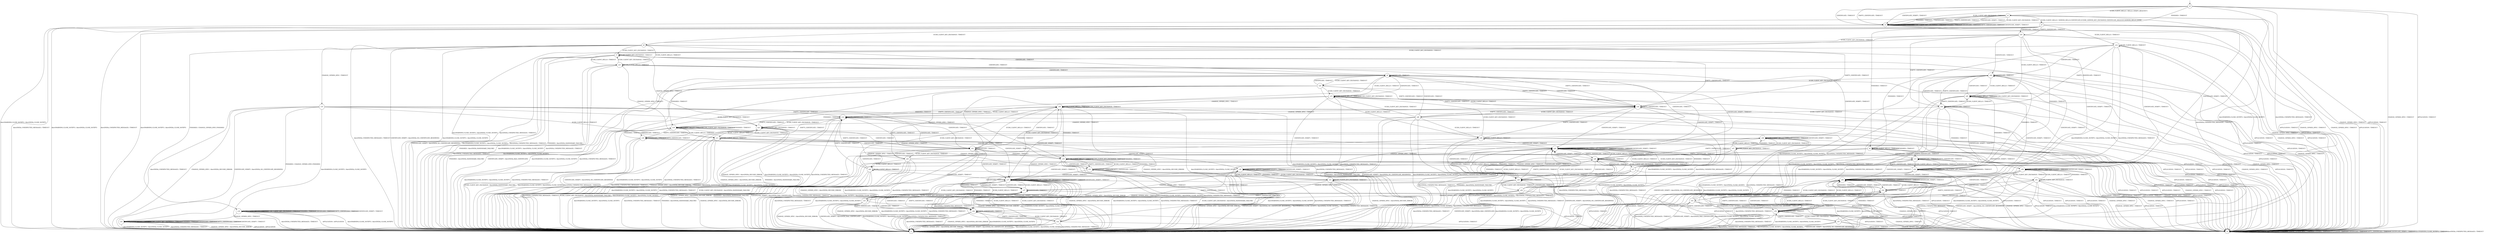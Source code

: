 digraph g {

	s0 [shape="circle" label="s0"];
	s1 [shape="circle" label="s1"];
	s2 [shape="circle" label="s2"];
	s3 [shape="circle" label="s3"];
	s4 [shape="circle" label="s4"];
	s5 [shape="circle" label="s5"];
	s6 [shape="circle" label="s6"];
	s7 [shape="circle" label="s7"];
	s8 [shape="circle" label="s8"];
	s9 [shape="circle" label="s9"];
	s10 [shape="circle" label="s10"];
	s11 [shape="circle" label="s11"];
	s12 [shape="circle" label="s12"];
	s13 [shape="circle" label="s13"];
	s14 [shape="circle" label="s14"];
	s15 [shape="circle" label="s15"];
	s16 [shape="circle" label="s16"];
	s17 [shape="circle" label="s17"];
	s18 [shape="circle" label="s18"];
	s19 [shape="circle" label="s19"];
	s20 [shape="circle" label="s20"];
	s21 [shape="circle" label="s21"];
	s22 [shape="circle" label="s22"];
	s23 [shape="circle" label="s23"];
	s24 [shape="circle" label="s24"];
	s25 [shape="circle" label="s25"];
	s26 [shape="circle" label="s26"];
	s27 [shape="circle" label="s27"];
	s28 [shape="circle" label="s28"];
	s29 [shape="circle" label="s29"];
	s30 [shape="circle" label="s30"];
	s31 [shape="circle" label="s31"];
	s32 [shape="circle" label="s32"];
	s33 [shape="circle" label="s33"];
	s34 [shape="circle" label="s34"];
	s35 [shape="circle" label="s35"];
	s36 [shape="circle" label="s36"];
	s37 [shape="circle" label="s37"];
	s38 [shape="circle" label="s38"];
	s39 [shape="circle" label="s39"];
	s40 [shape="circle" label="s40"];
	s41 [shape="circle" label="s41"];
	s42 [shape="circle" label="s42"];
	s43 [shape="circle" label="s43"];
	s44 [shape="circle" label="s44"];
	s45 [shape="circle" label="s45"];
	s46 [shape="circle" label="s46"];
	s47 [shape="circle" label="s47"];
	s48 [shape="circle" label="s48"];
	s49 [shape="circle" label="s49"];
	s50 [shape="circle" label="s50"];
	s51 [shape="circle" label="s51"];
	s52 [shape="circle" label="s52"];
	s53 [shape="circle" label="s53"];
	s54 [shape="circle" label="s54"];
	s55 [shape="circle" label="s55"];
	s56 [shape="circle" label="s56"];
	s57 [shape="circle" label="s57"];
	s0 -> s2 [label="ECDH_CLIENT_HELLO / HELLO_VERIFY_REQUEST+"];
	s0 -> s3 [label="ECDH_CLIENT_KEY_EXCHANGE / TIMEOUT"];
	s0 -> s4 [label="CHANGE_CIPHER_SPEC / TIMEOUT"];
	s0 -> s3 [label="FINISHED / TIMEOUT"];
	s0 -> s4 [label="APPLICATION / TIMEOUT"];
	s0 -> s3 [label="CERTIFICATE / TIMEOUT"];
	s0 -> s3 [label="EMPTY_CERTIFICATE / TIMEOUT"];
	s0 -> s3 [label="CERTIFICATE_VERIFY / TIMEOUT"];
	s0 -> s1 [label="Alert(WARNING,CLOSE_NOTIFY) / Alert(FATAL,CLOSE_NOTIFY)"];
	s0 -> s1 [label="Alert(FATAL,UNEXPECTED_MESSAGE) / TIMEOUT"];
	s1 -> s1 [label="ECDH_CLIENT_HELLO / SOCKET_CLOSED"];
	s1 -> s1 [label="ECDH_CLIENT_KEY_EXCHANGE / SOCKET_CLOSED"];
	s1 -> s1 [label="CHANGE_CIPHER_SPEC / SOCKET_CLOSED"];
	s1 -> s1 [label="FINISHED / SOCKET_CLOSED"];
	s1 -> s1 [label="APPLICATION / SOCKET_CLOSED"];
	s1 -> s1 [label="CERTIFICATE / SOCKET_CLOSED"];
	s1 -> s1 [label="EMPTY_CERTIFICATE / SOCKET_CLOSED"];
	s1 -> s1 [label="CERTIFICATE_VERIFY / SOCKET_CLOSED"];
	s1 -> s1 [label="Alert(WARNING,CLOSE_NOTIFY) / SOCKET_CLOSED"];
	s1 -> s1 [label="Alert(FATAL,UNEXPECTED_MESSAGE) / SOCKET_CLOSED"];
	s2 -> s5 [label="ECDH_CLIENT_HELLO / SERVER_HELLO,CERTIFICATE,ECDHE_SERVER_KEY_EXCHANGE,CERTIFICATE_REQUEST,SERVER_HELLO_DONE"];
	s2 -> s3 [label="ECDH_CLIENT_KEY_EXCHANGE / TIMEOUT"];
	s2 -> s4 [label="CHANGE_CIPHER_SPEC / TIMEOUT"];
	s2 -> s3 [label="FINISHED / TIMEOUT"];
	s2 -> s4 [label="APPLICATION / TIMEOUT"];
	s2 -> s3 [label="CERTIFICATE / TIMEOUT"];
	s2 -> s3 [label="EMPTY_CERTIFICATE / TIMEOUT"];
	s2 -> s3 [label="CERTIFICATE_VERIFY / TIMEOUT"];
	s2 -> s1 [label="Alert(WARNING,CLOSE_NOTIFY) / Alert(FATAL,CLOSE_NOTIFY)"];
	s2 -> s1 [label="Alert(FATAL,UNEXPECTED_MESSAGE) / TIMEOUT"];
	s3 -> s3 [label="ECDH_CLIENT_HELLO / TIMEOUT"];
	s3 -> s3 [label="ECDH_CLIENT_KEY_EXCHANGE / TIMEOUT"];
	s3 -> s4 [label="CHANGE_CIPHER_SPEC / TIMEOUT"];
	s3 -> s3 [label="FINISHED / TIMEOUT"];
	s3 -> s4 [label="APPLICATION / TIMEOUT"];
	s3 -> s3 [label="CERTIFICATE / TIMEOUT"];
	s3 -> s3 [label="EMPTY_CERTIFICATE / TIMEOUT"];
	s3 -> s3 [label="CERTIFICATE_VERIFY / TIMEOUT"];
	s3 -> s1 [label="Alert(WARNING,CLOSE_NOTIFY) / Alert(FATAL,CLOSE_NOTIFY)"];
	s3 -> s1 [label="Alert(FATAL,UNEXPECTED_MESSAGE) / TIMEOUT"];
	s4 -> s4 [label="ECDH_CLIENT_HELLO / TIMEOUT"];
	s4 -> s4 [label="ECDH_CLIENT_KEY_EXCHANGE / TIMEOUT"];
	s4 -> s4 [label="CHANGE_CIPHER_SPEC / TIMEOUT"];
	s4 -> s4 [label="FINISHED / TIMEOUT"];
	s4 -> s4 [label="APPLICATION / TIMEOUT"];
	s4 -> s4 [label="CERTIFICATE / TIMEOUT"];
	s4 -> s4 [label="EMPTY_CERTIFICATE / TIMEOUT"];
	s4 -> s4 [label="CERTIFICATE_VERIFY / TIMEOUT"];
	s4 -> s4 [label="Alert(WARNING,CLOSE_NOTIFY) / TIMEOUT"];
	s4 -> s4 [label="Alert(FATAL,UNEXPECTED_MESSAGE) / TIMEOUT"];
	s5 -> s14 [label="ECDH_CLIENT_HELLO / TIMEOUT"];
	s5 -> s6 [label="ECDH_CLIENT_KEY_EXCHANGE / TIMEOUT"];
	s5 -> s4 [label="CHANGE_CIPHER_SPEC / TIMEOUT"];
	s5 -> s8 [label="FINISHED / TIMEOUT"];
	s5 -> s4 [label="APPLICATION / TIMEOUT"];
	s5 -> s55 [label="CERTIFICATE / TIMEOUT"];
	s5 -> s55 [label="EMPTY_CERTIFICATE / TIMEOUT"];
	s5 -> s50 [label="CERTIFICATE_VERIFY / TIMEOUT"];
	s5 -> s1 [label="Alert(WARNING,CLOSE_NOTIFY) / Alert(FATAL,CLOSE_NOTIFY)"];
	s5 -> s1 [label="Alert(FATAL,UNEXPECTED_MESSAGE) / TIMEOUT"];
	s6 -> s23 [label="ECDH_CLIENT_HELLO / TIMEOUT"];
	s6 -> s7 [label="ECDH_CLIENT_KEY_EXCHANGE / TIMEOUT"];
	s6 -> s10 [label="CHANGE_CIPHER_SPEC / TIMEOUT"];
	s6 -> s18 [label="FINISHED / CHANGE_CIPHER_SPEC,FINISHED"];
	s6 -> s4 [label="APPLICATION / TIMEOUT"];
	s6 -> s9 [label="CERTIFICATE / TIMEOUT"];
	s6 -> s34 [label="EMPTY_CERTIFICATE / TIMEOUT"];
	s6 -> s1 [label="CERTIFICATE_VERIFY / Alert(FATAL,NO_CERTIFICATE_RESERVED)"];
	s6 -> s1 [label="Alert(WARNING,CLOSE_NOTIFY) / Alert(FATAL,CLOSE_NOTIFY)"];
	s6 -> s1 [label="Alert(FATAL,UNEXPECTED_MESSAGE) / TIMEOUT"];
	s7 -> s23 [label="ECDH_CLIENT_HELLO / TIMEOUT"];
	s7 -> s7 [label="ECDH_CLIENT_KEY_EXCHANGE / TIMEOUT"];
	s7 -> s21 [label="CHANGE_CIPHER_SPEC / TIMEOUT"];
	s7 -> s1 [label="FINISHED / Alert(FATAL,HANDSHAKE_FAILURE)"];
	s7 -> s4 [label="APPLICATION / TIMEOUT"];
	s7 -> s9 [label="CERTIFICATE / TIMEOUT"];
	s7 -> s34 [label="EMPTY_CERTIFICATE / TIMEOUT"];
	s7 -> s1 [label="CERTIFICATE_VERIFY / Alert(FATAL,NO_CERTIFICATE_RESERVED)"];
	s7 -> s1 [label="Alert(WARNING,CLOSE_NOTIFY) / Alert(FATAL,CLOSE_NOTIFY)"];
	s7 -> s1 [label="Alert(FATAL,UNEXPECTED_MESSAGE) / TIMEOUT"];
	s8 -> s8 [label="ECDH_CLIENT_HELLO / TIMEOUT"];
	s8 -> s1 [label="ECDH_CLIENT_KEY_EXCHANGE / Alert(FATAL,HANDSHAKE_FAILURE)"];
	s8 -> s4 [label="CHANGE_CIPHER_SPEC / TIMEOUT"];
	s8 -> s8 [label="FINISHED / TIMEOUT"];
	s8 -> s4 [label="APPLICATION / TIMEOUT"];
	s8 -> s13 [label="CERTIFICATE / TIMEOUT"];
	s8 -> s13 [label="EMPTY_CERTIFICATE / TIMEOUT"];
	s8 -> s50 [label="CERTIFICATE_VERIFY / TIMEOUT"];
	s8 -> s1 [label="Alert(WARNING,CLOSE_NOTIFY) / Alert(FATAL,CLOSE_NOTIFY)"];
	s8 -> s1 [label="Alert(FATAL,UNEXPECTED_MESSAGE) / TIMEOUT"];
	s9 -> s15 [label="ECDH_CLIENT_HELLO / TIMEOUT"];
	s9 -> s24 [label="ECDH_CLIENT_KEY_EXCHANGE / TIMEOUT"];
	s9 -> s41 [label="CHANGE_CIPHER_SPEC / TIMEOUT"];
	s9 -> s19 [label="FINISHED / TIMEOUT"];
	s9 -> s4 [label="APPLICATION / TIMEOUT"];
	s9 -> s9 [label="CERTIFICATE / TIMEOUT"];
	s9 -> s34 [label="EMPTY_CERTIFICATE / TIMEOUT"];
	s9 -> s20 [label="CERTIFICATE_VERIFY / TIMEOUT"];
	s9 -> s1 [label="Alert(WARNING,CLOSE_NOTIFY) / Alert(FATAL,CLOSE_NOTIFY)"];
	s9 -> s1 [label="Alert(FATAL,UNEXPECTED_MESSAGE) / TIMEOUT"];
	s10 -> s11 [label="ECDH_CLIENT_HELLO / TIMEOUT"];
	s10 -> s21 [label="ECDH_CLIENT_KEY_EXCHANGE / TIMEOUT"];
	s10 -> s1 [label="CHANGE_CIPHER_SPEC / Alert(FATAL,DECODE_ERROR)"];
	s10 -> s16 [label="FINISHED / CHANGE_CIPHER_SPEC,FINISHED"];
	s10 -> s4 [label="APPLICATION / TIMEOUT"];
	s10 -> s41 [label="CERTIFICATE / TIMEOUT"];
	s10 -> s12 [label="EMPTY_CERTIFICATE / TIMEOUT"];
	s10 -> s1 [label="CERTIFICATE_VERIFY / Alert(FATAL,NO_CERTIFICATE_RESERVED)"];
	s10 -> s1 [label="Alert(WARNING,CLOSE_NOTIFY) / Alert(FATAL,CLOSE_NOTIFY)"];
	s10 -> s1 [label="Alert(FATAL,UNEXPECTED_MESSAGE) / TIMEOUT"];
	s11 -> s11 [label="ECDH_CLIENT_HELLO / TIMEOUT"];
	s11 -> s21 [label="ECDH_CLIENT_KEY_EXCHANGE / TIMEOUT"];
	s11 -> s1 [label="CHANGE_CIPHER_SPEC / Alert(FATAL,DECODE_ERROR)"];
	s11 -> s1 [label="FINISHED / Alert(FATAL,HANDSHAKE_FAILURE)"];
	s11 -> s4 [label="APPLICATION / TIMEOUT"];
	s11 -> s41 [label="CERTIFICATE / TIMEOUT"];
	s11 -> s12 [label="EMPTY_CERTIFICATE / TIMEOUT"];
	s11 -> s38 [label="CERTIFICATE_VERIFY / TIMEOUT"];
	s11 -> s1 [label="Alert(WARNING,CLOSE_NOTIFY) / Alert(FATAL,CLOSE_NOTIFY)"];
	s11 -> s1 [label="Alert(FATAL,UNEXPECTED_MESSAGE) / TIMEOUT"];
	s12 -> s36 [label="ECDH_CLIENT_HELLO / TIMEOUT"];
	s12 -> s21 [label="ECDH_CLIENT_KEY_EXCHANGE / TIMEOUT"];
	s12 -> s1 [label="CHANGE_CIPHER_SPEC / Alert(FATAL,DECODE_ERROR)"];
	s12 -> s35 [label="FINISHED / TIMEOUT"];
	s12 -> s4 [label="APPLICATION / TIMEOUT"];
	s12 -> s41 [label="CERTIFICATE / TIMEOUT"];
	s12 -> s12 [label="EMPTY_CERTIFICATE / TIMEOUT"];
	s12 -> s17 [label="CERTIFICATE_VERIFY / TIMEOUT"];
	s12 -> s1 [label="Alert(WARNING,CLOSE_NOTIFY) / Alert(FATAL,CLOSE_NOTIFY)"];
	s12 -> s1 [label="Alert(FATAL,UNEXPECTED_MESSAGE) / TIMEOUT"];
	s13 -> s22 [label="ECDH_CLIENT_HELLO / TIMEOUT"];
	s13 -> s1 [label="ECDH_CLIENT_KEY_EXCHANGE / Alert(FATAL,HANDSHAKE_FAILURE)"];
	s13 -> s4 [label="CHANGE_CIPHER_SPEC / TIMEOUT"];
	s13 -> s22 [label="FINISHED / TIMEOUT"];
	s13 -> s4 [label="APPLICATION / TIMEOUT"];
	s13 -> s13 [label="CERTIFICATE / TIMEOUT"];
	s13 -> s13 [label="EMPTY_CERTIFICATE / TIMEOUT"];
	s13 -> s56 [label="CERTIFICATE_VERIFY / TIMEOUT"];
	s13 -> s1 [label="Alert(WARNING,CLOSE_NOTIFY) / Alert(FATAL,CLOSE_NOTIFY)"];
	s13 -> s1 [label="Alert(FATAL,UNEXPECTED_MESSAGE) / TIMEOUT"];
	s14 -> s14 [label="ECDH_CLIENT_HELLO / TIMEOUT"];
	s14 -> s7 [label="ECDH_CLIENT_KEY_EXCHANGE / TIMEOUT"];
	s14 -> s4 [label="CHANGE_CIPHER_SPEC / TIMEOUT"];
	s14 -> s8 [label="FINISHED / TIMEOUT"];
	s14 -> s4 [label="APPLICATION / TIMEOUT"];
	s14 -> s44 [label="CERTIFICATE / TIMEOUT"];
	s14 -> s49 [label="EMPTY_CERTIFICATE / TIMEOUT"];
	s14 -> s50 [label="CERTIFICATE_VERIFY / TIMEOUT"];
	s14 -> s1 [label="Alert(WARNING,CLOSE_NOTIFY) / Alert(FATAL,CLOSE_NOTIFY)"];
	s14 -> s1 [label="Alert(FATAL,UNEXPECTED_MESSAGE) / TIMEOUT"];
	s15 -> s15 [label="ECDH_CLIENT_HELLO / TIMEOUT"];
	s15 -> s15 [label="ECDH_CLIENT_KEY_EXCHANGE / TIMEOUT"];
	s15 -> s36 [label="CHANGE_CIPHER_SPEC / TIMEOUT"];
	s15 -> s19 [label="FINISHED / TIMEOUT"];
	s15 -> s4 [label="APPLICATION / TIMEOUT"];
	s15 -> s9 [label="CERTIFICATE / TIMEOUT"];
	s15 -> s34 [label="EMPTY_CERTIFICATE / TIMEOUT"];
	s15 -> s20 [label="CERTIFICATE_VERIFY / TIMEOUT"];
	s15 -> s1 [label="Alert(WARNING,CLOSE_NOTIFY) / Alert(FATAL,CLOSE_NOTIFY)"];
	s15 -> s1 [label="Alert(FATAL,UNEXPECTED_MESSAGE) / TIMEOUT"];
	s16 -> s16 [label="ECDH_CLIENT_HELLO / TIMEOUT"];
	s16 -> s16 [label="ECDH_CLIENT_KEY_EXCHANGE / TIMEOUT"];
	s16 -> s1 [label="CHANGE_CIPHER_SPEC / Alert(FATAL,DECODE_ERROR)"];
	s16 -> s16 [label="FINISHED / TIMEOUT"];
	s16 -> s1 [label="APPLICATION / APPLICATION"];
	s16 -> s16 [label="CERTIFICATE / TIMEOUT"];
	s16 -> s16 [label="EMPTY_CERTIFICATE / TIMEOUT"];
	s16 -> s16 [label="CERTIFICATE_VERIFY / TIMEOUT"];
	s16 -> s1 [label="Alert(WARNING,CLOSE_NOTIFY) / Alert(FATAL,CLOSE_NOTIFY)"];
	s16 -> s1 [label="Alert(FATAL,UNEXPECTED_MESSAGE) / TIMEOUT"];
	s17 -> s17 [label="ECDH_CLIENT_HELLO / TIMEOUT"];
	s17 -> s17 [label="ECDH_CLIENT_KEY_EXCHANGE / TIMEOUT"];
	s17 -> s1 [label="CHANGE_CIPHER_SPEC / Alert(FATAL,DECODE_ERROR)"];
	s17 -> s17 [label="FINISHED / TIMEOUT"];
	s17 -> s4 [label="APPLICATION / TIMEOUT"];
	s17 -> s37 [label="CERTIFICATE / TIMEOUT"];
	s17 -> s42 [label="EMPTY_CERTIFICATE / TIMEOUT"];
	s17 -> s17 [label="CERTIFICATE_VERIFY / TIMEOUT"];
	s17 -> s1 [label="Alert(WARNING,CLOSE_NOTIFY) / Alert(FATAL,CLOSE_NOTIFY)"];
	s17 -> s1 [label="Alert(FATAL,UNEXPECTED_MESSAGE) / TIMEOUT"];
	s18 -> s18 [label="ECDH_CLIENT_HELLO / TIMEOUT"];
	s18 -> s18 [label="ECDH_CLIENT_KEY_EXCHANGE / TIMEOUT"];
	s18 -> s16 [label="CHANGE_CIPHER_SPEC / TIMEOUT"];
	s18 -> s18 [label="FINISHED / TIMEOUT"];
	s18 -> s1 [label="APPLICATION / APPLICATION"];
	s18 -> s18 [label="CERTIFICATE / TIMEOUT"];
	s18 -> s18 [label="EMPTY_CERTIFICATE / TIMEOUT"];
	s18 -> s18 [label="CERTIFICATE_VERIFY / TIMEOUT"];
	s18 -> s1 [label="Alert(WARNING,CLOSE_NOTIFY) / Alert(FATAL,CLOSE_NOTIFY)"];
	s18 -> s1 [label="Alert(FATAL,UNEXPECTED_MESSAGE) / TIMEOUT"];
	s19 -> s19 [label="ECDH_CLIENT_HELLO / TIMEOUT"];
	s19 -> s19 [label="ECDH_CLIENT_KEY_EXCHANGE / TIMEOUT"];
	s19 -> s35 [label="CHANGE_CIPHER_SPEC / TIMEOUT"];
	s19 -> s19 [label="FINISHED / TIMEOUT"];
	s19 -> s4 [label="APPLICATION / TIMEOUT"];
	s19 -> s30 [label="CERTIFICATE / TIMEOUT"];
	s19 -> s30 [label="EMPTY_CERTIFICATE / TIMEOUT"];
	s19 -> s20 [label="CERTIFICATE_VERIFY / TIMEOUT"];
	s19 -> s1 [label="Alert(WARNING,CLOSE_NOTIFY) / Alert(FATAL,CLOSE_NOTIFY)"];
	s19 -> s1 [label="Alert(FATAL,UNEXPECTED_MESSAGE) / TIMEOUT"];
	s20 -> s20 [label="ECDH_CLIENT_HELLO / TIMEOUT"];
	s20 -> s20 [label="ECDH_CLIENT_KEY_EXCHANGE / TIMEOUT"];
	s20 -> s17 [label="CHANGE_CIPHER_SPEC / TIMEOUT"];
	s20 -> s20 [label="FINISHED / TIMEOUT"];
	s20 -> s4 [label="APPLICATION / TIMEOUT"];
	s20 -> s28 [label="CERTIFICATE / TIMEOUT"];
	s20 -> s26 [label="EMPTY_CERTIFICATE / TIMEOUT"];
	s20 -> s20 [label="CERTIFICATE_VERIFY / TIMEOUT"];
	s20 -> s1 [label="Alert(WARNING,CLOSE_NOTIFY) / Alert(FATAL,CLOSE_NOTIFY)"];
	s20 -> s1 [label="Alert(FATAL,UNEXPECTED_MESSAGE) / TIMEOUT"];
	s21 -> s11 [label="ECDH_CLIENT_HELLO / TIMEOUT"];
	s21 -> s21 [label="ECDH_CLIENT_KEY_EXCHANGE / TIMEOUT"];
	s21 -> s1 [label="CHANGE_CIPHER_SPEC / Alert(FATAL,DECODE_ERROR)"];
	s21 -> s1 [label="FINISHED / Alert(FATAL,HANDSHAKE_FAILURE)"];
	s21 -> s4 [label="APPLICATION / TIMEOUT"];
	s21 -> s41 [label="CERTIFICATE / TIMEOUT"];
	s21 -> s12 [label="EMPTY_CERTIFICATE / TIMEOUT"];
	s21 -> s1 [label="CERTIFICATE_VERIFY / Alert(FATAL,NO_CERTIFICATE_RESERVED)"];
	s21 -> s1 [label="Alert(WARNING,CLOSE_NOTIFY) / Alert(FATAL,CLOSE_NOTIFY)"];
	s21 -> s1 [label="Alert(FATAL,UNEXPECTED_MESSAGE) / TIMEOUT"];
	s22 -> s22 [label="ECDH_CLIENT_HELLO / TIMEOUT"];
	s22 -> s22 [label="ECDH_CLIENT_KEY_EXCHANGE / TIMEOUT"];
	s22 -> s4 [label="CHANGE_CIPHER_SPEC / TIMEOUT"];
	s22 -> s22 [label="FINISHED / TIMEOUT"];
	s22 -> s4 [label="APPLICATION / TIMEOUT"];
	s22 -> s13 [label="CERTIFICATE / TIMEOUT"];
	s22 -> s13 [label="EMPTY_CERTIFICATE / TIMEOUT"];
	s22 -> s56 [label="CERTIFICATE_VERIFY / TIMEOUT"];
	s22 -> s1 [label="Alert(WARNING,CLOSE_NOTIFY) / Alert(FATAL,CLOSE_NOTIFY)"];
	s22 -> s1 [label="Alert(FATAL,UNEXPECTED_MESSAGE) / TIMEOUT"];
	s23 -> s23 [label="ECDH_CLIENT_HELLO / TIMEOUT"];
	s23 -> s7 [label="ECDH_CLIENT_KEY_EXCHANGE / TIMEOUT"];
	s23 -> s11 [label="CHANGE_CIPHER_SPEC / TIMEOUT"];
	s23 -> s1 [label="FINISHED / Alert(FATAL,HANDSHAKE_FAILURE)"];
	s23 -> s4 [label="APPLICATION / TIMEOUT"];
	s23 -> s9 [label="CERTIFICATE / TIMEOUT"];
	s23 -> s34 [label="EMPTY_CERTIFICATE / TIMEOUT"];
	s23 -> s46 [label="CERTIFICATE_VERIFY / TIMEOUT"];
	s23 -> s1 [label="Alert(WARNING,CLOSE_NOTIFY) / Alert(FATAL,CLOSE_NOTIFY)"];
	s23 -> s1 [label="Alert(FATAL,UNEXPECTED_MESSAGE) / TIMEOUT"];
	s24 -> s39 [label="ECDH_CLIENT_HELLO / TIMEOUT"];
	s24 -> s15 [label="ECDH_CLIENT_KEY_EXCHANGE / TIMEOUT"];
	s24 -> s25 [label="CHANGE_CIPHER_SPEC / TIMEOUT"];
	s24 -> s1 [label="FINISHED / Alert(FATAL,HANDSHAKE_FAILURE)"];
	s24 -> s4 [label="APPLICATION / TIMEOUT"];
	s24 -> s9 [label="CERTIFICATE / TIMEOUT"];
	s24 -> s34 [label="EMPTY_CERTIFICATE / TIMEOUT"];
	s24 -> s1 [label="CERTIFICATE_VERIFY / Alert(FATAL,BAD_CERTIFICATE)"];
	s24 -> s1 [label="Alert(WARNING,CLOSE_NOTIFY) / Alert(FATAL,CLOSE_NOTIFY)"];
	s24 -> s1 [label="Alert(FATAL,UNEXPECTED_MESSAGE) / TIMEOUT"];
	s25 -> s40 [label="ECDH_CLIENT_HELLO / TIMEOUT"];
	s25 -> s36 [label="ECDH_CLIENT_KEY_EXCHANGE / TIMEOUT"];
	s25 -> s1 [label="CHANGE_CIPHER_SPEC / Alert(FATAL,DECODE_ERROR)"];
	s25 -> s1 [label="FINISHED / Alert(FATAL,HANDSHAKE_FAILURE)"];
	s25 -> s4 [label="APPLICATION / TIMEOUT"];
	s25 -> s41 [label="CERTIFICATE / TIMEOUT"];
	s25 -> s12 [label="EMPTY_CERTIFICATE / TIMEOUT"];
	s25 -> s1 [label="CERTIFICATE_VERIFY / Alert(FATAL,BAD_CERTIFICATE)"];
	s25 -> s1 [label="Alert(WARNING,CLOSE_NOTIFY) / Alert(FATAL,CLOSE_NOTIFY)"];
	s25 -> s1 [label="Alert(FATAL,UNEXPECTED_MESSAGE) / TIMEOUT"];
	s26 -> s20 [label="ECDH_CLIENT_HELLO / TIMEOUT"];
	s26 -> s27 [label="ECDH_CLIENT_KEY_EXCHANGE / TIMEOUT"];
	s26 -> s42 [label="CHANGE_CIPHER_SPEC / TIMEOUT"];
	s26 -> s20 [label="FINISHED / TIMEOUT"];
	s26 -> s4 [label="APPLICATION / TIMEOUT"];
	s26 -> s28 [label="CERTIFICATE / TIMEOUT"];
	s26 -> s26 [label="EMPTY_CERTIFICATE / TIMEOUT"];
	s26 -> s20 [label="CERTIFICATE_VERIFY / TIMEOUT"];
	s26 -> s1 [label="Alert(WARNING,CLOSE_NOTIFY) / Alert(FATAL,CLOSE_NOTIFY)"];
	s26 -> s1 [label="Alert(FATAL,UNEXPECTED_MESSAGE) / TIMEOUT"];
	s27 -> s20 [label="ECDH_CLIENT_HELLO / TIMEOUT"];
	s27 -> s20 [label="ECDH_CLIENT_KEY_EXCHANGE / TIMEOUT"];
	s27 -> s32 [label="CHANGE_CIPHER_SPEC / TIMEOUT"];
	s27 -> s20 [label="FINISHED / TIMEOUT"];
	s27 -> s4 [label="APPLICATION / TIMEOUT"];
	s27 -> s28 [label="CERTIFICATE / TIMEOUT"];
	s27 -> s26 [label="EMPTY_CERTIFICATE / TIMEOUT"];
	s27 -> s1 [label="CERTIFICATE_VERIFY / Alert(FATAL,NO_CERTIFICATE_RESERVED)"];
	s27 -> s1 [label="Alert(WARNING,CLOSE_NOTIFY) / Alert(FATAL,CLOSE_NOTIFY)"];
	s27 -> s1 [label="Alert(FATAL,UNEXPECTED_MESSAGE) / TIMEOUT"];
	s28 -> s20 [label="ECDH_CLIENT_HELLO / TIMEOUT"];
	s28 -> s29 [label="ECDH_CLIENT_KEY_EXCHANGE / TIMEOUT"];
	s28 -> s37 [label="CHANGE_CIPHER_SPEC / TIMEOUT"];
	s28 -> s20 [label="FINISHED / TIMEOUT"];
	s28 -> s4 [label="APPLICATION / TIMEOUT"];
	s28 -> s28 [label="CERTIFICATE / TIMEOUT"];
	s28 -> s26 [label="EMPTY_CERTIFICATE / TIMEOUT"];
	s28 -> s20 [label="CERTIFICATE_VERIFY / TIMEOUT"];
	s28 -> s1 [label="Alert(WARNING,CLOSE_NOTIFY) / Alert(FATAL,CLOSE_NOTIFY)"];
	s28 -> s1 [label="Alert(FATAL,UNEXPECTED_MESSAGE) / TIMEOUT"];
	s29 -> s20 [label="ECDH_CLIENT_HELLO / TIMEOUT"];
	s29 -> s20 [label="ECDH_CLIENT_KEY_EXCHANGE / TIMEOUT"];
	s29 -> s33 [label="CHANGE_CIPHER_SPEC / TIMEOUT"];
	s29 -> s20 [label="FINISHED / TIMEOUT"];
	s29 -> s4 [label="APPLICATION / TIMEOUT"];
	s29 -> s28 [label="CERTIFICATE / TIMEOUT"];
	s29 -> s26 [label="EMPTY_CERTIFICATE / TIMEOUT"];
	s29 -> s1 [label="CERTIFICATE_VERIFY / Alert(FATAL,BAD_CERTIFICATE)"];
	s29 -> s1 [label="Alert(WARNING,CLOSE_NOTIFY) / Alert(FATAL,CLOSE_NOTIFY)"];
	s29 -> s1 [label="Alert(FATAL,UNEXPECTED_MESSAGE) / TIMEOUT"];
	s30 -> s19 [label="ECDH_CLIENT_HELLO / TIMEOUT"];
	s30 -> s1 [label="ECDH_CLIENT_KEY_EXCHANGE / Alert(FATAL,HANDSHAKE_FAILURE)"];
	s30 -> s31 [label="CHANGE_CIPHER_SPEC / TIMEOUT"];
	s30 -> s19 [label="FINISHED / TIMEOUT"];
	s30 -> s4 [label="APPLICATION / TIMEOUT"];
	s30 -> s30 [label="CERTIFICATE / TIMEOUT"];
	s30 -> s30 [label="EMPTY_CERTIFICATE / TIMEOUT"];
	s30 -> s20 [label="CERTIFICATE_VERIFY / TIMEOUT"];
	s30 -> s1 [label="Alert(WARNING,CLOSE_NOTIFY) / Alert(FATAL,CLOSE_NOTIFY)"];
	s30 -> s1 [label="Alert(FATAL,UNEXPECTED_MESSAGE) / TIMEOUT"];
	s31 -> s35 [label="ECDH_CLIENT_HELLO / TIMEOUT"];
	s31 -> s1 [label="ECDH_CLIENT_KEY_EXCHANGE / Alert(FATAL,HANDSHAKE_FAILURE)"];
	s31 -> s1 [label="CHANGE_CIPHER_SPEC / Alert(FATAL,DECODE_ERROR)"];
	s31 -> s35 [label="FINISHED / TIMEOUT"];
	s31 -> s4 [label="APPLICATION / TIMEOUT"];
	s31 -> s31 [label="CERTIFICATE / TIMEOUT"];
	s31 -> s31 [label="EMPTY_CERTIFICATE / TIMEOUT"];
	s31 -> s17 [label="CERTIFICATE_VERIFY / TIMEOUT"];
	s31 -> s1 [label="Alert(WARNING,CLOSE_NOTIFY) / Alert(FATAL,CLOSE_NOTIFY)"];
	s31 -> s1 [label="Alert(FATAL,UNEXPECTED_MESSAGE) / TIMEOUT"];
	s32 -> s17 [label="ECDH_CLIENT_HELLO / TIMEOUT"];
	s32 -> s17 [label="ECDH_CLIENT_KEY_EXCHANGE / TIMEOUT"];
	s32 -> s1 [label="CHANGE_CIPHER_SPEC / Alert(FATAL,DECODE_ERROR)"];
	s32 -> s17 [label="FINISHED / TIMEOUT"];
	s32 -> s4 [label="APPLICATION / TIMEOUT"];
	s32 -> s37 [label="CERTIFICATE / TIMEOUT"];
	s32 -> s42 [label="EMPTY_CERTIFICATE / TIMEOUT"];
	s32 -> s1 [label="CERTIFICATE_VERIFY / Alert(FATAL,NO_CERTIFICATE_RESERVED)"];
	s32 -> s1 [label="Alert(WARNING,CLOSE_NOTIFY) / Alert(FATAL,CLOSE_NOTIFY)"];
	s32 -> s1 [label="Alert(FATAL,UNEXPECTED_MESSAGE) / TIMEOUT"];
	s33 -> s17 [label="ECDH_CLIENT_HELLO / TIMEOUT"];
	s33 -> s17 [label="ECDH_CLIENT_KEY_EXCHANGE / TIMEOUT"];
	s33 -> s1 [label="CHANGE_CIPHER_SPEC / Alert(FATAL,DECODE_ERROR)"];
	s33 -> s17 [label="FINISHED / TIMEOUT"];
	s33 -> s4 [label="APPLICATION / TIMEOUT"];
	s33 -> s37 [label="CERTIFICATE / TIMEOUT"];
	s33 -> s42 [label="EMPTY_CERTIFICATE / TIMEOUT"];
	s33 -> s1 [label="CERTIFICATE_VERIFY / Alert(FATAL,BAD_CERTIFICATE)"];
	s33 -> s1 [label="Alert(WARNING,CLOSE_NOTIFY) / Alert(FATAL,CLOSE_NOTIFY)"];
	s33 -> s1 [label="Alert(FATAL,UNEXPECTED_MESSAGE) / TIMEOUT"];
	s34 -> s15 [label="ECDH_CLIENT_HELLO / TIMEOUT"];
	s34 -> s48 [label="ECDH_CLIENT_KEY_EXCHANGE / TIMEOUT"];
	s34 -> s12 [label="CHANGE_CIPHER_SPEC / TIMEOUT"];
	s34 -> s19 [label="FINISHED / TIMEOUT"];
	s34 -> s4 [label="APPLICATION / TIMEOUT"];
	s34 -> s9 [label="CERTIFICATE / TIMEOUT"];
	s34 -> s34 [label="EMPTY_CERTIFICATE / TIMEOUT"];
	s34 -> s20 [label="CERTIFICATE_VERIFY / TIMEOUT"];
	s34 -> s1 [label="Alert(WARNING,CLOSE_NOTIFY) / Alert(FATAL,CLOSE_NOTIFY)"];
	s34 -> s1 [label="Alert(FATAL,UNEXPECTED_MESSAGE) / TIMEOUT"];
	s35 -> s35 [label="ECDH_CLIENT_HELLO / TIMEOUT"];
	s35 -> s35 [label="ECDH_CLIENT_KEY_EXCHANGE / TIMEOUT"];
	s35 -> s1 [label="CHANGE_CIPHER_SPEC / Alert(FATAL,DECODE_ERROR)"];
	s35 -> s35 [label="FINISHED / TIMEOUT"];
	s35 -> s4 [label="APPLICATION / TIMEOUT"];
	s35 -> s31 [label="CERTIFICATE / TIMEOUT"];
	s35 -> s31 [label="EMPTY_CERTIFICATE / TIMEOUT"];
	s35 -> s17 [label="CERTIFICATE_VERIFY / TIMEOUT"];
	s35 -> s1 [label="Alert(WARNING,CLOSE_NOTIFY) / Alert(FATAL,CLOSE_NOTIFY)"];
	s35 -> s1 [label="Alert(FATAL,UNEXPECTED_MESSAGE) / TIMEOUT"];
	s36 -> s36 [label="ECDH_CLIENT_HELLO / TIMEOUT"];
	s36 -> s36 [label="ECDH_CLIENT_KEY_EXCHANGE / TIMEOUT"];
	s36 -> s1 [label="CHANGE_CIPHER_SPEC / Alert(FATAL,DECODE_ERROR)"];
	s36 -> s35 [label="FINISHED / TIMEOUT"];
	s36 -> s4 [label="APPLICATION / TIMEOUT"];
	s36 -> s41 [label="CERTIFICATE / TIMEOUT"];
	s36 -> s12 [label="EMPTY_CERTIFICATE / TIMEOUT"];
	s36 -> s17 [label="CERTIFICATE_VERIFY / TIMEOUT"];
	s36 -> s1 [label="Alert(WARNING,CLOSE_NOTIFY) / Alert(FATAL,CLOSE_NOTIFY)"];
	s36 -> s1 [label="Alert(FATAL,UNEXPECTED_MESSAGE) / TIMEOUT"];
	s37 -> s17 [label="ECDH_CLIENT_HELLO / TIMEOUT"];
	s37 -> s33 [label="ECDH_CLIENT_KEY_EXCHANGE / TIMEOUT"];
	s37 -> s1 [label="CHANGE_CIPHER_SPEC / Alert(FATAL,DECODE_ERROR)"];
	s37 -> s17 [label="FINISHED / TIMEOUT"];
	s37 -> s4 [label="APPLICATION / TIMEOUT"];
	s37 -> s37 [label="CERTIFICATE / TIMEOUT"];
	s37 -> s42 [label="EMPTY_CERTIFICATE / TIMEOUT"];
	s37 -> s17 [label="CERTIFICATE_VERIFY / TIMEOUT"];
	s37 -> s1 [label="Alert(WARNING,CLOSE_NOTIFY) / Alert(FATAL,CLOSE_NOTIFY)"];
	s37 -> s1 [label="Alert(FATAL,UNEXPECTED_MESSAGE) / TIMEOUT"];
	s38 -> s38 [label="ECDH_CLIENT_HELLO / TIMEOUT"];
	s38 -> s43 [label="ECDH_CLIENT_KEY_EXCHANGE / TIMEOUT"];
	s38 -> s1 [label="CHANGE_CIPHER_SPEC / Alert(FATAL,DECODE_ERROR)"];
	s38 -> s38 [label="FINISHED / TIMEOUT"];
	s38 -> s4 [label="APPLICATION / TIMEOUT"];
	s38 -> s37 [label="CERTIFICATE / TIMEOUT"];
	s38 -> s42 [label="EMPTY_CERTIFICATE / TIMEOUT"];
	s38 -> s38 [label="CERTIFICATE_VERIFY / TIMEOUT"];
	s38 -> s1 [label="Alert(WARNING,CLOSE_NOTIFY) / Alert(FATAL,CLOSE_NOTIFY)"];
	s38 -> s1 [label="Alert(FATAL,UNEXPECTED_MESSAGE) / TIMEOUT"];
	s39 -> s39 [label="ECDH_CLIENT_HELLO / TIMEOUT"];
	s39 -> s15 [label="ECDH_CLIENT_KEY_EXCHANGE / TIMEOUT"];
	s39 -> s40 [label="CHANGE_CIPHER_SPEC / TIMEOUT"];
	s39 -> s1 [label="FINISHED / Alert(FATAL,HANDSHAKE_FAILURE)"];
	s39 -> s4 [label="APPLICATION / TIMEOUT"];
	s39 -> s9 [label="CERTIFICATE / TIMEOUT"];
	s39 -> s34 [label="EMPTY_CERTIFICATE / TIMEOUT"];
	s39 -> s20 [label="CERTIFICATE_VERIFY / TIMEOUT"];
	s39 -> s1 [label="Alert(WARNING,CLOSE_NOTIFY) / Alert(FATAL,CLOSE_NOTIFY)"];
	s39 -> s1 [label="Alert(FATAL,UNEXPECTED_MESSAGE) / TIMEOUT"];
	s40 -> s40 [label="ECDH_CLIENT_HELLO / TIMEOUT"];
	s40 -> s36 [label="ECDH_CLIENT_KEY_EXCHANGE / TIMEOUT"];
	s40 -> s1 [label="CHANGE_CIPHER_SPEC / Alert(FATAL,DECODE_ERROR)"];
	s40 -> s1 [label="FINISHED / Alert(FATAL,HANDSHAKE_FAILURE)"];
	s40 -> s4 [label="APPLICATION / TIMEOUT"];
	s40 -> s41 [label="CERTIFICATE / TIMEOUT"];
	s40 -> s12 [label="EMPTY_CERTIFICATE / TIMEOUT"];
	s40 -> s17 [label="CERTIFICATE_VERIFY / TIMEOUT"];
	s40 -> s1 [label="Alert(WARNING,CLOSE_NOTIFY) / Alert(FATAL,CLOSE_NOTIFY)"];
	s40 -> s1 [label="Alert(FATAL,UNEXPECTED_MESSAGE) / TIMEOUT"];
	s41 -> s36 [label="ECDH_CLIENT_HELLO / TIMEOUT"];
	s41 -> s25 [label="ECDH_CLIENT_KEY_EXCHANGE / TIMEOUT"];
	s41 -> s1 [label="CHANGE_CIPHER_SPEC / Alert(FATAL,DECODE_ERROR)"];
	s41 -> s35 [label="FINISHED / TIMEOUT"];
	s41 -> s4 [label="APPLICATION / TIMEOUT"];
	s41 -> s41 [label="CERTIFICATE / TIMEOUT"];
	s41 -> s12 [label="EMPTY_CERTIFICATE / TIMEOUT"];
	s41 -> s17 [label="CERTIFICATE_VERIFY / TIMEOUT"];
	s41 -> s1 [label="Alert(WARNING,CLOSE_NOTIFY) / Alert(FATAL,CLOSE_NOTIFY)"];
	s41 -> s1 [label="Alert(FATAL,UNEXPECTED_MESSAGE) / TIMEOUT"];
	s42 -> s17 [label="ECDH_CLIENT_HELLO / TIMEOUT"];
	s42 -> s32 [label="ECDH_CLIENT_KEY_EXCHANGE / TIMEOUT"];
	s42 -> s1 [label="CHANGE_CIPHER_SPEC / Alert(FATAL,DECODE_ERROR)"];
	s42 -> s17 [label="FINISHED / TIMEOUT"];
	s42 -> s4 [label="APPLICATION / TIMEOUT"];
	s42 -> s37 [label="CERTIFICATE / TIMEOUT"];
	s42 -> s42 [label="EMPTY_CERTIFICATE / TIMEOUT"];
	s42 -> s17 [label="CERTIFICATE_VERIFY / TIMEOUT"];
	s42 -> s1 [label="Alert(WARNING,CLOSE_NOTIFY) / Alert(FATAL,CLOSE_NOTIFY)"];
	s42 -> s1 [label="Alert(FATAL,UNEXPECTED_MESSAGE) / TIMEOUT"];
	s43 -> s38 [label="ECDH_CLIENT_HELLO / TIMEOUT"];
	s43 -> s43 [label="ECDH_CLIENT_KEY_EXCHANGE / TIMEOUT"];
	s43 -> s1 [label="CHANGE_CIPHER_SPEC / Alert(FATAL,DECODE_ERROR)"];
	s43 -> s38 [label="FINISHED / TIMEOUT"];
	s43 -> s4 [label="APPLICATION / TIMEOUT"];
	s43 -> s37 [label="CERTIFICATE / TIMEOUT"];
	s43 -> s42 [label="EMPTY_CERTIFICATE / TIMEOUT"];
	s43 -> s1 [label="CERTIFICATE_VERIFY / Alert(FATAL,NO_CERTIFICATE_RESERVED)"];
	s43 -> s1 [label="Alert(WARNING,CLOSE_NOTIFY) / Alert(FATAL,CLOSE_NOTIFY)"];
	s43 -> s1 [label="Alert(FATAL,UNEXPECTED_MESSAGE) / TIMEOUT"];
	s44 -> s45 [label="ECDH_CLIENT_HELLO / TIMEOUT"];
	s44 -> s24 [label="ECDH_CLIENT_KEY_EXCHANGE / TIMEOUT"];
	s44 -> s4 [label="CHANGE_CIPHER_SPEC / TIMEOUT"];
	s44 -> s22 [label="FINISHED / TIMEOUT"];
	s44 -> s4 [label="APPLICATION / TIMEOUT"];
	s44 -> s44 [label="CERTIFICATE / TIMEOUT"];
	s44 -> s49 [label="EMPTY_CERTIFICATE / TIMEOUT"];
	s44 -> s56 [label="CERTIFICATE_VERIFY / TIMEOUT"];
	s44 -> s1 [label="Alert(WARNING,CLOSE_NOTIFY) / Alert(FATAL,CLOSE_NOTIFY)"];
	s44 -> s1 [label="Alert(FATAL,UNEXPECTED_MESSAGE) / TIMEOUT"];
	s45 -> s45 [label="ECDH_CLIENT_HELLO / TIMEOUT"];
	s45 -> s45 [label="ECDH_CLIENT_KEY_EXCHANGE / TIMEOUT"];
	s45 -> s4 [label="CHANGE_CIPHER_SPEC / TIMEOUT"];
	s45 -> s22 [label="FINISHED / TIMEOUT"];
	s45 -> s4 [label="APPLICATION / TIMEOUT"];
	s45 -> s44 [label="CERTIFICATE / TIMEOUT"];
	s45 -> s49 [label="EMPTY_CERTIFICATE / TIMEOUT"];
	s45 -> s56 [label="CERTIFICATE_VERIFY / TIMEOUT"];
	s45 -> s1 [label="Alert(WARNING,CLOSE_NOTIFY) / Alert(FATAL,CLOSE_NOTIFY)"];
	s45 -> s1 [label="Alert(FATAL,UNEXPECTED_MESSAGE) / TIMEOUT"];
	s46 -> s46 [label="ECDH_CLIENT_HELLO / TIMEOUT"];
	s46 -> s47 [label="ECDH_CLIENT_KEY_EXCHANGE / TIMEOUT"];
	s46 -> s38 [label="CHANGE_CIPHER_SPEC / TIMEOUT"];
	s46 -> s46 [label="FINISHED / TIMEOUT"];
	s46 -> s4 [label="APPLICATION / TIMEOUT"];
	s46 -> s28 [label="CERTIFICATE / TIMEOUT"];
	s46 -> s26 [label="EMPTY_CERTIFICATE / TIMEOUT"];
	s46 -> s46 [label="CERTIFICATE_VERIFY / TIMEOUT"];
	s46 -> s1 [label="Alert(WARNING,CLOSE_NOTIFY) / Alert(FATAL,CLOSE_NOTIFY)"];
	s46 -> s1 [label="Alert(FATAL,UNEXPECTED_MESSAGE) / TIMEOUT"];
	s47 -> s46 [label="ECDH_CLIENT_HELLO / TIMEOUT"];
	s47 -> s47 [label="ECDH_CLIENT_KEY_EXCHANGE / TIMEOUT"];
	s47 -> s43 [label="CHANGE_CIPHER_SPEC / TIMEOUT"];
	s47 -> s46 [label="FINISHED / TIMEOUT"];
	s47 -> s4 [label="APPLICATION / TIMEOUT"];
	s47 -> s28 [label="CERTIFICATE / TIMEOUT"];
	s47 -> s26 [label="EMPTY_CERTIFICATE / TIMEOUT"];
	s47 -> s1 [label="CERTIFICATE_VERIFY / Alert(FATAL,NO_CERTIFICATE_RESERVED)"];
	s47 -> s1 [label="Alert(WARNING,CLOSE_NOTIFY) / Alert(FATAL,CLOSE_NOTIFY)"];
	s47 -> s1 [label="Alert(FATAL,UNEXPECTED_MESSAGE) / TIMEOUT"];
	s48 -> s39 [label="ECDH_CLIENT_HELLO / TIMEOUT"];
	s48 -> s15 [label="ECDH_CLIENT_KEY_EXCHANGE / TIMEOUT"];
	s48 -> s21 [label="CHANGE_CIPHER_SPEC / TIMEOUT"];
	s48 -> s1 [label="FINISHED / Alert(FATAL,HANDSHAKE_FAILURE)"];
	s48 -> s4 [label="APPLICATION / TIMEOUT"];
	s48 -> s9 [label="CERTIFICATE / TIMEOUT"];
	s48 -> s34 [label="EMPTY_CERTIFICATE / TIMEOUT"];
	s48 -> s1 [label="CERTIFICATE_VERIFY / Alert(FATAL,NO_CERTIFICATE_RESERVED)"];
	s48 -> s1 [label="Alert(WARNING,CLOSE_NOTIFY) / Alert(FATAL,CLOSE_NOTIFY)"];
	s48 -> s1 [label="Alert(FATAL,UNEXPECTED_MESSAGE) / TIMEOUT"];
	s49 -> s45 [label="ECDH_CLIENT_HELLO / TIMEOUT"];
	s49 -> s48 [label="ECDH_CLIENT_KEY_EXCHANGE / TIMEOUT"];
	s49 -> s4 [label="CHANGE_CIPHER_SPEC / TIMEOUT"];
	s49 -> s22 [label="FINISHED / TIMEOUT"];
	s49 -> s4 [label="APPLICATION / TIMEOUT"];
	s49 -> s44 [label="CERTIFICATE / TIMEOUT"];
	s49 -> s49 [label="EMPTY_CERTIFICATE / TIMEOUT"];
	s49 -> s56 [label="CERTIFICATE_VERIFY / TIMEOUT"];
	s49 -> s1 [label="Alert(WARNING,CLOSE_NOTIFY) / Alert(FATAL,CLOSE_NOTIFY)"];
	s49 -> s1 [label="Alert(FATAL,UNEXPECTED_MESSAGE) / TIMEOUT"];
	s50 -> s50 [label="ECDH_CLIENT_HELLO / TIMEOUT"];
	s50 -> s51 [label="ECDH_CLIENT_KEY_EXCHANGE / TIMEOUT"];
	s50 -> s4 [label="CHANGE_CIPHER_SPEC / TIMEOUT"];
	s50 -> s50 [label="FINISHED / TIMEOUT"];
	s50 -> s4 [label="APPLICATION / TIMEOUT"];
	s50 -> s52 [label="CERTIFICATE / TIMEOUT"];
	s50 -> s54 [label="EMPTY_CERTIFICATE / TIMEOUT"];
	s50 -> s50 [label="CERTIFICATE_VERIFY / TIMEOUT"];
	s50 -> s1 [label="Alert(WARNING,CLOSE_NOTIFY) / Alert(FATAL,CLOSE_NOTIFY)"];
	s50 -> s1 [label="Alert(FATAL,UNEXPECTED_MESSAGE) / TIMEOUT"];
	s51 -> s50 [label="ECDH_CLIENT_HELLO / TIMEOUT"];
	s51 -> s51 [label="ECDH_CLIENT_KEY_EXCHANGE / TIMEOUT"];
	s51 -> s4 [label="CHANGE_CIPHER_SPEC / TIMEOUT"];
	s51 -> s50 [label="FINISHED / TIMEOUT"];
	s51 -> s4 [label="APPLICATION / TIMEOUT"];
	s51 -> s52 [label="CERTIFICATE / TIMEOUT"];
	s51 -> s54 [label="EMPTY_CERTIFICATE / TIMEOUT"];
	s51 -> s1 [label="CERTIFICATE_VERIFY / Alert(FATAL,NO_CERTIFICATE_RESERVED)"];
	s51 -> s1 [label="Alert(WARNING,CLOSE_NOTIFY) / Alert(FATAL,CLOSE_NOTIFY)"];
	s51 -> s1 [label="Alert(FATAL,UNEXPECTED_MESSAGE) / TIMEOUT"];
	s52 -> s56 [label="ECDH_CLIENT_HELLO / TIMEOUT"];
	s52 -> s53 [label="ECDH_CLIENT_KEY_EXCHANGE / TIMEOUT"];
	s52 -> s4 [label="CHANGE_CIPHER_SPEC / TIMEOUT"];
	s52 -> s56 [label="FINISHED / TIMEOUT"];
	s52 -> s4 [label="APPLICATION / TIMEOUT"];
	s52 -> s52 [label="CERTIFICATE / TIMEOUT"];
	s52 -> s54 [label="EMPTY_CERTIFICATE / TIMEOUT"];
	s52 -> s56 [label="CERTIFICATE_VERIFY / TIMEOUT"];
	s52 -> s1 [label="Alert(WARNING,CLOSE_NOTIFY) / Alert(FATAL,CLOSE_NOTIFY)"];
	s52 -> s1 [label="Alert(FATAL,UNEXPECTED_MESSAGE) / TIMEOUT"];
	s53 -> s56 [label="ECDH_CLIENT_HELLO / TIMEOUT"];
	s53 -> s56 [label="ECDH_CLIENT_KEY_EXCHANGE / TIMEOUT"];
	s53 -> s4 [label="CHANGE_CIPHER_SPEC / TIMEOUT"];
	s53 -> s56 [label="FINISHED / TIMEOUT"];
	s53 -> s4 [label="APPLICATION / TIMEOUT"];
	s53 -> s52 [label="CERTIFICATE / TIMEOUT"];
	s53 -> s54 [label="EMPTY_CERTIFICATE / TIMEOUT"];
	s53 -> s1 [label="CERTIFICATE_VERIFY / Alert(FATAL,BAD_CERTIFICATE)"];
	s53 -> s1 [label="Alert(WARNING,CLOSE_NOTIFY) / Alert(FATAL,CLOSE_NOTIFY)"];
	s53 -> s1 [label="Alert(FATAL,UNEXPECTED_MESSAGE) / TIMEOUT"];
	s54 -> s56 [label="ECDH_CLIENT_HELLO / TIMEOUT"];
	s54 -> s57 [label="ECDH_CLIENT_KEY_EXCHANGE / TIMEOUT"];
	s54 -> s4 [label="CHANGE_CIPHER_SPEC / TIMEOUT"];
	s54 -> s56 [label="FINISHED / TIMEOUT"];
	s54 -> s4 [label="APPLICATION / TIMEOUT"];
	s54 -> s52 [label="CERTIFICATE / TIMEOUT"];
	s54 -> s54 [label="EMPTY_CERTIFICATE / TIMEOUT"];
	s54 -> s56 [label="CERTIFICATE_VERIFY / TIMEOUT"];
	s54 -> s1 [label="Alert(WARNING,CLOSE_NOTIFY) / Alert(FATAL,CLOSE_NOTIFY)"];
	s54 -> s1 [label="Alert(FATAL,UNEXPECTED_MESSAGE) / TIMEOUT"];
	s55 -> s45 [label="ECDH_CLIENT_HELLO / TIMEOUT"];
	s55 -> s6 [label="ECDH_CLIENT_KEY_EXCHANGE / TIMEOUT"];
	s55 -> s4 [label="CHANGE_CIPHER_SPEC / TIMEOUT"];
	s55 -> s22 [label="FINISHED / TIMEOUT"];
	s55 -> s4 [label="APPLICATION / TIMEOUT"];
	s55 -> s44 [label="CERTIFICATE / TIMEOUT"];
	s55 -> s49 [label="EMPTY_CERTIFICATE / TIMEOUT"];
	s55 -> s56 [label="CERTIFICATE_VERIFY / TIMEOUT"];
	s55 -> s1 [label="Alert(WARNING,CLOSE_NOTIFY) / Alert(FATAL,CLOSE_NOTIFY)"];
	s55 -> s1 [label="Alert(FATAL,UNEXPECTED_MESSAGE) / TIMEOUT"];
	s56 -> s56 [label="ECDH_CLIENT_HELLO / TIMEOUT"];
	s56 -> s56 [label="ECDH_CLIENT_KEY_EXCHANGE / TIMEOUT"];
	s56 -> s4 [label="CHANGE_CIPHER_SPEC / TIMEOUT"];
	s56 -> s56 [label="FINISHED / TIMEOUT"];
	s56 -> s4 [label="APPLICATION / TIMEOUT"];
	s56 -> s52 [label="CERTIFICATE / TIMEOUT"];
	s56 -> s54 [label="EMPTY_CERTIFICATE / TIMEOUT"];
	s56 -> s56 [label="CERTIFICATE_VERIFY / TIMEOUT"];
	s56 -> s1 [label="Alert(WARNING,CLOSE_NOTIFY) / Alert(FATAL,CLOSE_NOTIFY)"];
	s56 -> s1 [label="Alert(FATAL,UNEXPECTED_MESSAGE) / TIMEOUT"];
	s57 -> s56 [label="ECDH_CLIENT_HELLO / TIMEOUT"];
	s57 -> s56 [label="ECDH_CLIENT_KEY_EXCHANGE / TIMEOUT"];
	s57 -> s4 [label="CHANGE_CIPHER_SPEC / TIMEOUT"];
	s57 -> s56 [label="FINISHED / TIMEOUT"];
	s57 -> s4 [label="APPLICATION / TIMEOUT"];
	s57 -> s52 [label="CERTIFICATE / TIMEOUT"];
	s57 -> s54 [label="EMPTY_CERTIFICATE / TIMEOUT"];
	s57 -> s1 [label="CERTIFICATE_VERIFY / Alert(FATAL,NO_CERTIFICATE_RESERVED)"];
	s57 -> s1 [label="Alert(WARNING,CLOSE_NOTIFY) / Alert(FATAL,CLOSE_NOTIFY)"];
	s57 -> s1 [label="Alert(FATAL,UNEXPECTED_MESSAGE) / TIMEOUT"];

__start0 [label="" shape="none" width="0" height="0"];
__start0 -> s0;

}
